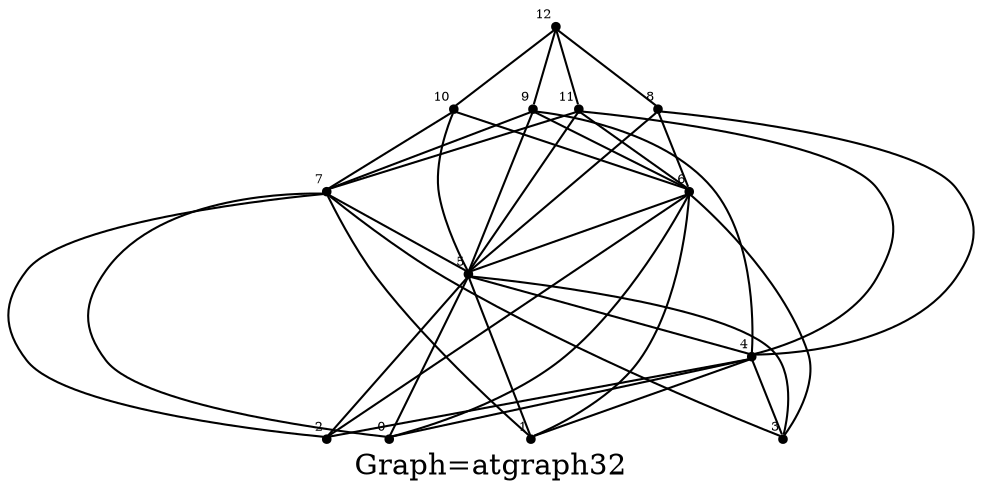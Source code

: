 /* Created by igraph 0.8.0-pre+0200568 */
graph {
  graph [
    label="Graph=atgraph32"
    labelloc=bottom
  ];
  0 [
    pos="0.000000,0.000000!"
    shape=point
    fontsize=6
    xlabel=0
  ];
  1 [
    pos="-0.100000,1.000000!"
    shape=point
    fontsize=6
    xlabel=1
  ];
  2 [
    pos="0.000000,2.000000!"
    shape=point
    fontsize=6
    xlabel=2
  ];
  3 [
    pos="1.000000,0.000000!"
    shape=point
    fontsize=6
    xlabel=3
  ];
  4 [
    pos="0.900000,1.000000!"
    shape=point
    fontsize=6
    xlabel=4
  ];
  5 [
    pos="1.000000,2.000000!"
    shape=point
    fontsize=6
    xlabel=5
  ];
  6 [
    pos="2.000000,0.000000!"
    shape=point
    fontsize=6
    xlabel=6
  ];
  7 [
    pos="1.900000,1.000000!"
    shape=point
    fontsize=6
    xlabel=7
  ];
  8 [
    pos="2.000000,2.000000!"
    shape=point
    fontsize=6
    xlabel=8
  ];
  9 [
    pos="3.000000,0.000000!"
    shape=point
    fontsize=6
    xlabel=9
  ];
  10 [
    pos="2.900000,1.000000!"
    shape=point
    fontsize=6
    xlabel=10
  ];
  11 [
    pos="3.000000,2.000000!"
    shape=point
    fontsize=6
    xlabel=11
  ];
  12 [
    pos="2.900000,3.000000!"
    shape=point
    fontsize=6
    xlabel=12
  ];

  4 -- 0;
  5 -- 0;
  6 -- 0;
  7 -- 0;
  4 -- 1;
  5 -- 1;
  6 -- 1;
  7 -- 1;
  4 -- 2;
  5 -- 2;
  6 -- 2;
  7 -- 2;
  4 -- 3;
  5 -- 3;
  6 -- 3;
  7 -- 3;
  5 -- 4;
  8 -- 4;
  9 -- 4;
  11 -- 4;
  6 -- 5;
  7 -- 5;
  8 -- 5;
  9 -- 5;
  10 -- 5;
  11 -- 5;
  8 -- 6;
  9 -- 6;
  10 -- 6;
  11 -- 6;
  9 -- 7;
  10 -- 7;
  11 -- 7;
  12 -- 8;
  12 -- 9;
  12 -- 10;
  12 -- 11;
}
